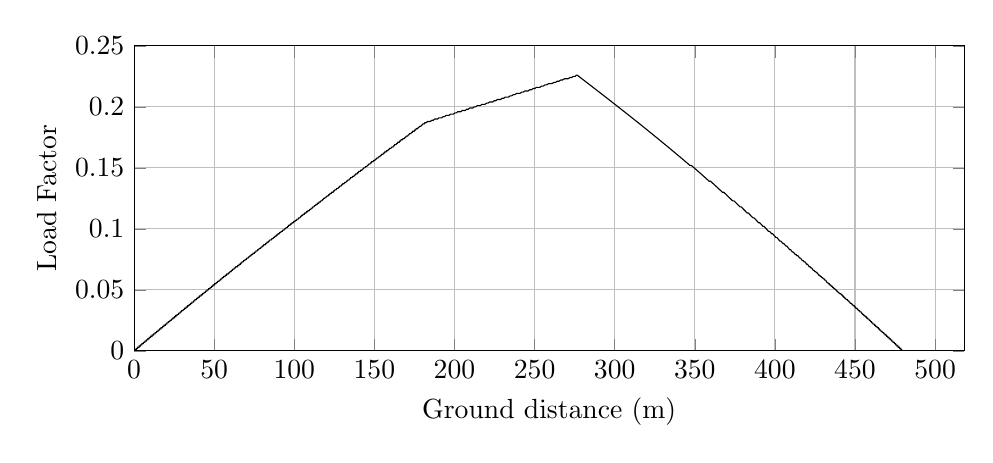 %LoadFactor_vs_GroundDistance
\begin{tikzpicture}

\begin{axis}[
width=\textwidth,
height=0.45\textwidth,
scaled ticks=false, tick label style={/pgf/number format/fixed},
xmin=0.0,
xmax=518.23,
xlabel={Ground distance (m)},
xmajorgrids,
ymin=0.0,
ymax=0.25,
ylabel={Load Factor },
ytick={0,0.05,0.1,0.15,0.2,0.25},
ymajorgrids,
legend style={at={(1.03,0.5)},anchor=west,draw=black,fill=white,legend cell align=left}
]

\addplot [
color=black,
solid
]
table[row sep=crcr]{
1.36E-8	1.537E-11\\
3.027E-7	3.42E-10\\
2.959E-6	3.345E-9\\
1.539E-5	1.74E-8\\
5.361E-5	6.059E-8\\
1.622E-4	1.833E-7\\
3.721E-4	4.206E-7\\
6.84E-4	7.73E-7\\
0.001	1.241E-6\\
0.002	1.819E-6\\
0.002	2.509E-6\\
0.003	3.253E-6\\
0.004	4.163E-6\\
0.005	5.151E-6\\
0.006	6.283E-6\\
0.007	7.517E-6\\
0.008	8.81E-6\\
0.009	1.025E-5\\
0.01	1.181E-5\\
0.012	1.347E-5\\
0.013	1.521E-5\\
0.015	1.71E-5\\
0.017	1.911E-5\\
0.019	2.117E-5\\
0.021	2.341E-5\\
0.023	2.574E-5\\
0.025	2.821E-5\\
0.027	3.078E-5\\
0.03	3.346E-5\\
0.032	3.621E-5\\
0.035	3.913E-5\\
0.037	4.215E-5\\
0.04	4.53E-5\\
0.043	4.854E-5\\
0.046	5.189E-5\\
0.049	5.534E-5\\
0.052	5.891E-5\\
0.055	6.263E-5\\
0.059	6.644E-5\\
0.062	7.042E-5\\
0.066	7.454E-5\\
0.07	7.87E-5\\
0.073	8.302E-5\\
0.077	8.742E-5\\
0.081	9.195E-5\\
0.085	9.656E-5\\
0.09	1.013E-4\\
0.094	1.062E-4\\
0.098	1.112E-4\\
0.103	1.163E-4\\
0.108	1.216E-4\\
0.112	1.269E-4\\
0.117	1.324E-4\\
0.122	1.38E-4\\
0.127	1.438E-4\\
0.132	1.495E-4\\
0.138	1.555E-4\\
0.143	1.615E-4\\
0.148	1.676E-4\\
0.154	1.739E-4\\
0.16	1.804E-4\\
0.166	1.87E-4\\
0.172	1.938E-4\\
0.178	2.006E-4\\
0.184	2.075E-4\\
0.19	2.145E-4\\
0.196	2.217E-4\\
0.203	2.291E-4\\
0.21	2.367E-4\\
0.216	2.443E-4\\
0.223	2.52E-4\\
0.23	2.597E-4\\
0.237	2.679E-4\\
0.244	2.759E-4\\
0.251	2.84E-4\\
0.259	2.923E-4\\
0.266	3.007E-4\\
0.274	3.093E-4\\
0.282	3.18E-4\\
0.289	3.269E-4\\
0.298	3.36E-4\\
0.306	3.452E-4\\
0.314	3.544E-4\\
0.322	3.637E-4\\
0.33	3.731E-4\\
0.339	3.827E-4\\
0.347	3.923E-4\\
0.356	4.022E-4\\
0.365	4.125E-4\\
0.374	4.226E-4\\
0.384	4.331E-4\\
0.393	4.435E-4\\
0.402	4.541E-4\\
0.412	4.647E-4\\
0.421	4.758E-4\\
0.431	4.867E-4\\
0.441	4.982E-4\\
0.451	5.095E-4\\
0.461	5.209E-4\\
0.472	5.326E-4\\
0.482	5.443E-4\\
0.493	5.565E-4\\
0.504	5.685E-4\\
0.514	5.805E-4\\
0.525	5.93E-4\\
0.536	6.054E-4\\
0.547	6.176E-4\\
0.559	6.304E-4\\
0.57	6.432E-4\\
0.582	6.566E-4\\
0.594	6.7E-4\\
0.605	6.833E-4\\
0.617	6.966E-4\\
0.63	7.105E-4\\
0.642	7.243E-4\\
0.654	7.384E-4\\
0.667	7.527E-4\\
0.68	7.669E-4\\
0.693	7.815E-4\\
0.706	7.963E-4\\
0.718	8.107E-4\\
0.732	8.257E-4\\
0.745	8.406E-4\\
0.759	8.56E-4\\
0.773	8.716E-4\\
0.786	8.872E-4\\
0.8	9.031E-4\\
0.815	9.191E-4\\
0.829	9.356E-4\\
0.844	9.519E-4\\
0.858	9.68E-4\\
0.873	9.844E-4\\
0.888	0.001\\
0.903	0.001\\
0.918	0.001\\
0.934	0.001\\
0.949	0.001\\
0.965	0.001\\
0.98	0.001\\
0.996	0.001\\
1.012	0.001\\
1.028	0.001\\
1.044	0.001\\
1.061	0.001\\
1.077	0.001\\
1.094	0.001\\
1.111	0.001\\
1.128	0.001\\
1.145	0.001\\
1.162	0.001\\
1.18	0.001\\
1.198	0.001\\
1.215	0.001\\
1.234	0.001\\
1.252	0.001\\
1.27	0.001\\
1.289	0.001\\
1.308	0.001\\
1.327	0.001\\
1.346	0.002\\
1.365	0.002\\
1.385	0.002\\
1.405	0.002\\
1.425	0.002\\
1.445	0.002\\
1.466	0.002\\
1.485	0.002\\
1.505	0.002\\
1.526	0.002\\
1.546	0.002\\
1.567	0.002\\
1.588	0.002\\
1.609	0.002\\
1.63	0.002\\
1.652	0.002\\
1.674	0.002\\
1.696	0.002\\
1.717	0.002\\
1.74	0.002\\
1.763	0.002\\
1.786	0.002\\
1.809	0.002\\
1.832	0.002\\
1.856	0.002\\
1.879	0.002\\
1.903	0.002\\
1.927	0.002\\
1.952	0.002\\
1.976	0.002\\
2.0	0.002\\
2.025	0.002\\
2.05	0.002\\
2.075	0.002\\
2.1	0.002\\
2.126	0.002\\
2.152	0.002\\
2.177	0.002\\
2.203	0.002\\
2.23	0.003\\
2.257	0.003\\
2.284	0.003\\
2.311	0.003\\
2.339	0.003\\
2.366	0.003\\
2.394	0.003\\
2.422	0.003\\
2.45	0.003\\
2.479	0.003\\
2.507	0.003\\
2.535	0.003\\
2.563	0.003\\
2.592	0.003\\
2.621	0.003\\
2.65	0.003\\
2.68	0.003\\
2.709	0.003\\
2.74	0.003\\
2.77	0.003\\
2.801	0.003\\
2.832	0.003\\
2.862	0.003\\
2.893	0.003\\
2.924	0.003\\
2.955	0.003\\
2.987	0.003\\
3.019	0.003\\
3.051	0.003\\
3.083	0.003\\
3.115	0.003\\
3.149	0.004\\
3.182	0.004\\
3.214	0.004\\
3.248	0.004\\
3.282	0.004\\
3.316	0.004\\
3.351	0.004\\
3.386	0.004\\
3.422	0.004\\
3.456	0.004\\
3.491	0.004\\
3.526	0.004\\
3.561	0.004\\
3.597	0.004\\
3.633	0.004\\
3.67	0.004\\
3.708	0.004\\
3.745	0.004\\
3.783	0.004\\
3.821	0.004\\
3.859	0.004\\
3.897	0.004\\
3.935	0.004\\
3.974	0.004\\
4.012	0.005\\
4.052	0.005\\
4.09	0.005\\
4.129	0.005\\
4.168	0.005\\
4.208	0.005\\
4.248	0.005\\
4.289	0.005\\
4.33	0.005\\
4.371	0.005\\
4.412	0.005\\
4.454	0.005\\
4.495	0.005\\
4.537	0.005\\
4.581	0.005\\
4.623	0.005\\
4.666	0.005\\
4.709	0.005\\
4.752	0.005\\
4.796	0.005\\
4.841	0.005\\
4.885	0.005\\
4.929	0.006\\
4.973	0.006\\
5.017	0.006\\
5.063	0.006\\
5.108	0.006\\
5.154	0.006\\
5.199	0.006\\
5.244	0.006\\
5.292	0.006\\
5.338	0.006\\
5.386	0.006\\
5.434	0.006\\
5.481	0.006\\
5.53	0.006\\
5.579	0.006\\
5.626	0.006\\
5.675	0.006\\
5.725	0.006\\
5.774	0.006\\
5.826	0.007\\
5.874	0.007\\
5.923	0.007\\
5.973	0.007\\
6.023	0.007\\
6.074	0.007\\
6.125	0.007\\
6.177	0.007\\
6.23	0.007\\
6.283	0.007\\
6.335	0.007\\
6.388	0.007\\
6.441	0.007\\
6.495	0.007\\
6.55	0.007\\
6.604	0.007\\
6.658	0.007\\
6.712	0.007\\
6.767	0.008\\
6.822	0.008\\
6.877	0.008\\
6.934	0.008\\
6.989	0.008\\
7.046	0.008\\
7.103	0.008\\
7.16	0.008\\
7.218	0.008\\
7.277	0.008\\
7.335	0.008\\
7.393	0.008\\
7.452	0.008\\
7.512	0.008\\
7.573	0.008\\
7.632	0.009\\
7.693	0.009\\
7.753	0.009\\
7.814	0.009\\
7.876	0.009\\
7.938	0.009\\
8.001	0.009\\
8.065	0.009\\
8.127	0.009\\
8.19	0.009\\
8.253	0.009\\
8.316	0.009\\
8.38	0.009\\
8.445	0.009\\
8.51	0.009\\
8.574	0.01\\
8.639	0.01\\
8.707	0.01\\
8.773	0.01\\
8.839	0.01\\
8.906	0.01\\
8.972	0.01\\
9.039	0.01\\
9.107	0.01\\
9.175	0.01\\
9.244	0.01\\
9.312	0.01\\
9.382	0.01\\
9.451	0.011\\
9.521	0.011\\
9.591	0.011\\
9.662	0.011\\
9.734	0.011\\
9.806	0.011\\
9.878	0.011\\
9.952	0.011\\
10.024	0.011\\
10.096	0.011\\
10.168	0.011\\
10.241	0.011\\
10.315	0.011\\
10.39	0.012\\
10.465	0.012\\
10.541	0.012\\
10.618	0.012\\
10.693	0.012\\
10.77	0.012\\
10.847	0.012\\
10.925	0.012\\
11.003	0.012\\
11.082	0.012\\
11.159	0.012\\
11.239	0.012\\
11.317	0.013\\
11.396	0.013\\
11.478	0.013\\
11.557	0.013\\
11.637	0.013\\
11.718	0.013\\
11.8	0.013\\
11.882	0.013\\
11.964	0.013\\
12.046	0.013\\
12.13	0.013\\
12.214	0.014\\
12.296	0.014\\
12.381	0.014\\
12.465	0.014\\
12.55	0.014\\
12.635	0.014\\
12.721	0.014\\
12.807	0.014\\
12.893	0.014\\
12.978	0.014\\
13.065	0.014\\
13.152	0.015\\
13.241	0.015\\
13.33	0.015\\
13.417	0.015\\
13.507	0.015\\
13.596	0.015\\
13.687	0.015\\
13.779	0.015\\
13.873	0.015\\
13.964	0.015\\
14.056	0.016\\
14.149	0.016\\
14.243	0.016\\
14.339	0.016\\
14.431	0.016\\
14.524	0.016\\
14.619	0.016\\
14.715	0.016\\
14.81	0.016\\
14.903	0.016\\
15.001	0.017\\
15.098	0.017\\
15.197	0.017\\
15.295	0.017\\
15.393	0.017\\
15.49	0.017\\
15.588	0.017\\
15.688	0.017\\
15.787	0.017\\
15.887	0.018\\
15.988	0.018\\
16.088	0.018\\
16.191	0.018\\
16.292	0.018\\
16.396	0.018\\
16.498	0.018\\
16.601	0.018\\
16.706	0.018\\
16.811	0.019\\
16.918	0.019\\
17.023	0.019\\
17.129	0.019\\
17.235	0.019\\
17.341	0.019\\
17.448	0.019\\
17.557	0.019\\
17.666	0.019\\
17.775	0.02\\
17.885	0.02\\
17.996	0.02\\
18.109	0.02\\
18.22	0.02\\
18.333	0.02\\
18.445	0.02\\
18.557	0.02\\
18.669	0.021\\
18.782	0.021\\
18.896	0.021\\
19.009	0.021\\
19.124	0.021\\
19.241	0.021\\
19.355	0.021\\
19.47	0.021\\
19.585	0.022\\
19.705	0.022\\
19.821	0.022\\
19.941	0.022\\
20.061	0.022\\
20.177	0.022\\
20.298	0.022\\
20.42	0.022\\
20.542	0.023\\
20.662	0.023\\
20.784	0.023\\
20.904	0.023\\
21.028	0.023\\
21.148	0.023\\
21.271	0.023\\
21.393	0.024\\
21.514	0.024\\
21.637	0.024\\
21.759	0.024\\
21.885	0.024\\
22.01	0.024\\
22.136	0.024\\
22.264	0.024\\
22.393	0.025\\
22.521	0.025\\
22.649	0.025\\
22.775	0.025\\
22.903	0.025\\
23.032	0.025\\
23.163	0.025\\
23.295	0.026\\
23.427	0.026\\
23.559	0.026\\
23.687	0.026\\
23.818	0.026\\
23.948	0.026\\
24.077	0.026\\
24.21	0.027\\
24.345	0.027\\
24.477	0.027\\
24.61	0.027\\
24.747	0.027\\
24.883	0.027\\
25.017	0.027\\
25.154	0.028\\
25.29	0.028\\
25.425	0.028\\
25.562	0.028\\
25.701	0.028\\
25.837	0.028\\
25.975	0.028\\
26.003	0.029\\
26.021	0.029\\
26.031	0.029\\
26.058	0.029\\
26.061	0.029\\
26.064	0.029\\
26.066	0.029\\
26.068	0.029\\
26.07	0.029\\
26.078	0.029\\
26.103	0.029\\
26.167	0.029\\
26.298	0.029\\
26.427	0.029\\
26.556	0.029\\
26.686	0.029\\
26.818	0.029\\
26.949	0.03\\
27.08	0.03\\
27.215	0.03\\
27.348	0.03\\
27.482	0.03\\
27.617	0.03\\
27.753	0.03\\
27.889	0.031\\
28.024	0.031\\
28.161	0.031\\
28.298	0.031\\
28.435	0.031\\
28.574	0.031\\
28.714	0.031\\
28.853	0.032\\
28.992	0.032\\
29.133	0.032\\
29.275	0.032\\
29.416	0.032\\
29.558	0.032\\
29.702	0.033\\
29.847	0.033\\
29.99	0.033\\
30.132	0.033\\
30.277	0.033\\
30.422	0.033\\
30.566	0.033\\
30.712	0.034\\
30.857	0.034\\
31.007	0.034\\
31.154	0.034\\
31.303	0.034\\
31.451	0.034\\
31.603	0.035\\
31.755	0.035\\
31.906	0.035\\
32.056	0.035\\
32.21	0.035\\
32.36	0.035\\
32.512	0.036\\
32.665	0.036\\
32.821	0.036\\
32.977	0.036\\
33.131	0.036\\
33.289	0.036\\
33.444	0.037\\
33.6	0.037\\
33.757	0.037\\
33.917	0.037\\
34.074	0.037\\
34.233	0.037\\
34.393	0.038\\
34.554	0.038\\
34.714	0.038\\
34.876	0.038\\
35.037	0.038\\
35.2	0.038\\
35.363	0.039\\
35.527	0.039\\
35.691	0.039\\
35.855	0.039\\
36.017	0.039\\
36.182	0.04\\
36.349	0.04\\
36.514	0.04\\
36.681	0.04\\
36.846	0.04\\
37.013	0.04\\
37.182	0.041\\
37.351	0.041\\
37.52	0.041\\
37.69	0.041\\
37.86	0.041\\
38.028	0.042\\
38.199	0.042\\
38.373	0.042\\
38.547	0.042\\
38.719	0.042\\
38.892	0.042\\
39.062	0.043\\
39.238	0.043\\
39.412	0.043\\
39.585	0.043\\
39.761	0.043\\
39.937	0.044\\
40.114	0.044\\
40.291	0.044\\
40.468	0.044\\
40.646	0.044\\
40.824	0.045\\
41.001	0.045\\
41.18	0.045\\
41.36	0.045\\
41.539	0.045\\
41.72	0.045\\
41.899	0.046\\
42.081	0.046\\
42.265	0.046\\
42.445	0.046\\
42.627	0.046\\
42.811	0.047\\
42.994	0.047\\
43.178	0.047\\
43.362	0.047\\
43.546	0.047\\
43.732	0.048\\
43.917	0.048\\
44.105	0.048\\
44.294	0.048\\
44.479	0.048\\
44.665	0.049\\
44.852	0.049\\
45.038	0.049\\
45.227	0.049\\
45.416	0.049\\
45.605	0.05\\
45.794	0.05\\
45.987	0.05\\
46.178	0.05\\
46.368	0.05\\
46.559	0.051\\
46.751	0.051\\
46.942	0.051\\
47.137	0.051\\
47.334	0.051\\
47.53	0.052\\
47.723	0.052\\
47.919	0.052\\
48.113	0.052\\
48.311	0.052\\
48.509	0.053\\
48.705	0.053\\
48.903	0.053\\
49.1	0.053\\
49.297	0.054\\
49.495	0.054\\
49.694	0.054\\
49.895	0.054\\
50.097	0.054\\
50.296	0.055\\
50.498	0.055\\
50.7	0.055\\
50.903	0.055\\
51.105	0.055\\
51.308	0.056\\
51.51	0.056\\
51.714	0.056\\
51.918	0.056\\
52.121	0.057\\
52.326	0.057\\
52.532	0.057\\
52.739	0.057\\
52.944	0.057\\
53.154	0.058\\
53.361	0.058\\
53.571	0.058\\
53.778	0.058\\
53.988	0.058\\
54.196	0.059\\
54.407	0.059\\
54.617	0.059\\
54.827	0.059\\
55.04	0.06\\
55.254	0.06\\
55.467	0.06\\
55.681	0.06\\
55.895	0.061\\
56.109	0.061\\
56.326	0.061\\
56.542	0.061\\
56.761	0.061\\
56.977	0.062\\
57.196	0.062\\
57.413	0.062\\
57.634	0.062\\
57.854	0.063\\
58.074	0.063\\
58.294	0.063\\
58.516	0.063\\
58.738	0.063\\
58.96	0.064\\
59.183	0.064\\
59.406	0.064\\
59.631	0.064\\
59.856	0.065\\
60.084	0.065\\
60.308	0.065\\
60.535	0.065\\
60.764	0.066\\
60.991	0.066\\
61.218	0.066\\
61.447	0.066\\
61.674	0.067\\
61.907	0.067\\
62.137	0.067\\
62.366	0.067\\
62.596	0.068\\
62.828	0.068\\
63.06	0.068\\
63.293	0.068\\
63.526	0.069\\
63.76	0.069\\
63.993	0.069\\
64.231	0.069\\
64.471	0.069\\
64.709	0.07\\
64.949	0.07\\
65.187	0.07\\
65.427	0.07\\
65.666	0.071\\
65.909	0.071\\
66.151	0.071\\
66.395	0.071\\
66.638	0.072\\
66.882	0.072\\
67.124	0.072\\
67.368	0.073\\
67.616	0.073\\
67.861	0.073\\
68.11	0.073\\
68.356	0.074\\
68.605	0.074\\
68.855	0.074\\
69.104	0.074\\
69.358	0.075\\
69.612	0.075\\
69.863	0.075\\
70.117	0.075\\
70.371	0.076\\
70.625	0.076\\
70.88	0.076\\
71.135	0.076\\
71.395	0.077\\
71.653	0.077\\
71.915	0.077\\
72.172	0.077\\
72.433	0.078\\
72.693	0.078\\
72.956	0.078\\
73.217	0.079\\
73.482	0.079\\
73.743	0.079\\
74.008	0.079\\
74.275	0.08\\
74.545	0.08\\
74.816	0.08\\
75.083	0.08\\
75.354	0.081\\
75.628	0.081\\
75.899	0.081\\
76.17	0.082\\
76.443	0.082\\
76.716	0.082\\
76.993	0.082\\
77.27	0.083\\
77.548	0.083\\
77.826	0.083\\
78.104	0.084\\
78.386	0.084\\
78.669	0.084\\
78.954	0.084\\
79.237	0.085\\
79.519	0.085\\
79.806	0.085\\
80.092	0.086\\
80.379	0.086\\
80.669	0.086\\
80.96	0.087\\
81.251	0.087\\
81.543	0.087\\
81.836	0.087\\
82.131	0.088\\
82.428	0.088\\
82.728	0.088\\
83.027	0.089\\
83.33	0.089\\
83.63	0.089\\
83.93	0.09\\
84.234	0.09\\
84.537	0.09\\
84.841	0.091\\
85.148	0.091\\
85.455	0.091\\
85.762	0.091\\
86.072	0.092\\
86.384	0.092\\
86.697	0.092\\
87.012	0.093\\
87.327	0.093\\
87.645	0.093\\
87.962	0.094\\
88.278	0.094\\
88.601	0.094\\
88.921	0.095\\
89.242	0.095\\
89.566	0.095\\
89.888	0.096\\
90.214	0.096\\
90.541	0.096\\
90.867	0.097\\
91.197	0.097\\
91.527	0.097\\
91.856	0.098\\
92.191	0.098\\
92.528	0.098\\
92.867	0.099\\
93.203	0.099\\
93.537	0.099\\
93.876	0.1\\
94.209	0.1\\
94.55	0.1\\
94.891	0.101\\
95.231	0.101\\
95.574	0.101\\
95.914	0.102\\
96.257	0.102\\
96.6	0.103\\
96.942	0.103\\
97.286	0.103\\
97.629	0.104\\
97.971	0.104\\
98.312	0.104\\
98.656	0.105\\
99.001	0.105\\
99.35	0.105\\
99.695	0.106\\
100.041	0.106\\
100.386	0.106\\
100.729	0.107\\
101.074	0.107\\
101.419	0.107\\
101.763	0.108\\
102.111	0.108\\
102.456	0.108\\
102.798	0.109\\
103.141	0.109\\
103.485	0.109\\
103.829	0.11\\
104.172	0.11\\
104.512	0.111\\
104.86	0.111\\
105.205	0.111\\
105.548	0.112\\
105.888	0.112\\
106.233	0.112\\
106.575	0.113\\
106.916	0.113\\
107.257	0.113\\
107.599	0.114\\
107.937	0.114\\
108.275	0.114\\
108.288	0.114\\
108.3	0.114\\
108.309	0.114\\
108.317	0.114\\
108.325	0.114\\
108.339	0.114\\
108.351	0.114\\
108.395	0.114\\
108.53	0.115\\
108.799	0.115\\
109.105	0.115\\
109.415	0.115\\
109.723	0.116\\
110.032	0.116\\
110.341	0.116\\
110.653	0.117\\
110.971	0.117\\
111.289	0.117\\
111.609	0.118\\
111.928	0.118\\
112.248	0.118\\
112.572	0.119\\
112.895	0.119\\
113.22	0.119\\
113.549	0.12\\
113.877	0.12\\
114.209	0.12\\
114.541	0.121\\
114.878	0.121\\
115.216	0.121\\
115.555	0.122\\
115.897	0.122\\
116.24	0.122\\
116.585	0.123\\
116.928	0.123\\
117.275	0.123\\
117.624	0.124\\
117.974	0.124\\
118.327	0.125\\
118.682	0.125\\
119.039	0.125\\
119.397	0.126\\
119.755	0.126\\
120.113	0.126\\
120.474	0.127\\
120.841	0.127\\
121.205	0.127\\
121.573	0.128\\
121.941	0.128\\
122.31	0.129\\
122.683	0.129\\
123.053	0.129\\
123.428	0.13\\
123.804	0.13\\
124.178	0.13\\
124.552	0.131\\
124.926	0.131\\
125.305	0.132\\
125.681	0.132\\
126.061	0.132\\
126.445	0.133\\
126.827	0.133\\
127.207	0.133\\
127.593	0.134\\
127.971	0.134\\
128.355	0.135\\
128.737	0.135\\
129.12	0.135\\
129.501	0.136\\
129.884	0.136\\
130.268	0.137\\
130.652	0.137\\
131.037	0.137\\
131.423	0.138\\
131.809	0.138\\
132.193	0.138\\
132.58	0.139\\
132.962	0.139\\
133.345	0.14\\
133.728	0.14\\
134.115	0.14\\
134.501	0.141\\
134.886	0.141\\
135.27	0.142\\
135.651	0.142\\
136.035	0.142\\
136.417	0.143\\
136.799	0.143\\
137.18	0.143\\
137.564	0.144\\
137.945	0.144\\
138.33	0.145\\
138.713	0.145\\
139.096	0.145\\
139.48	0.146\\
139.863	0.146\\
140.247	0.147\\
140.632	0.147\\
141.016	0.147\\
141.4	0.148\\
141.784	0.148\\
142.167	0.148\\
142.552	0.149\\
142.936	0.149\\
143.322	0.15\\
143.706	0.15\\
144.09	0.15\\
144.477	0.151\\
144.864	0.151\\
145.248	0.151\\
145.63	0.152\\
146.013	0.152\\
146.397	0.153\\
146.78	0.153\\
147.165	0.153\\
147.547	0.154\\
147.931	0.154\\
148.315	0.155\\
148.7	0.155\\
149.087	0.155\\
149.471	0.156\\
149.855	0.156\\
150.238	0.156\\
150.622	0.157\\
151.008	0.157\\
151.395	0.158\\
151.78	0.158\\
152.165	0.158\\
152.551	0.159\\
152.94	0.159\\
153.325	0.159\\
153.712	0.16\\
154.1	0.16\\
154.489	0.161\\
154.879	0.161\\
155.268	0.161\\
155.656	0.162\\
156.044	0.162\\
156.435	0.163\\
156.821	0.163\\
157.211	0.163\\
157.6	0.164\\
157.99	0.164\\
158.381	0.164\\
158.773	0.165\\
159.164	0.165\\
159.554	0.166\\
159.946	0.166\\
160.338	0.166\\
160.73	0.167\\
161.124	0.167\\
161.519	0.167\\
161.914	0.168\\
162.31	0.168\\
162.706	0.169\\
163.103	0.169\\
163.5	0.169\\
163.896	0.17\\
164.293	0.17\\
164.688	0.171\\
165.086	0.171\\
165.485	0.171\\
165.883	0.172\\
166.282	0.172\\
166.683	0.173\\
167.085	0.173\\
167.486	0.173\\
167.889	0.174\\
168.29	0.174\\
168.692	0.174\\
169.097	0.175\\
169.501	0.175\\
169.907	0.176\\
170.312	0.176\\
170.718	0.176\\
171.124	0.177\\
171.533	0.177\\
171.942	0.178\\
172.35	0.178\\
172.76	0.178\\
173.171	0.179\\
173.583	0.179\\
173.993	0.18\\
174.401	0.18\\
174.816	0.18\\
175.23	0.181\\
175.643	0.181\\
176.054	0.182\\
176.469	0.182\\
176.883	0.182\\
177.3	0.183\\
177.719	0.183\\
178.135	0.184\\
178.555	0.184\\
178.975	0.184\\
179.397	0.185\\
179.818	0.185\\
180.241	0.186\\
180.666	0.186\\
181.09	0.186\\
181.514	0.187\\
181.611	0.187\\
181.938	0.187\\
182.363	0.187\\
183.208	0.188\\
184.086	0.188\\
184.964	0.188\\
185.846	0.189\\
186.726	0.189\\
187.618	0.19\\
188.504	0.19\\
189.393	0.19\\
190.283	0.191\\
191.176	0.191\\
192.066	0.191\\
192.962	0.192\\
193.856	0.192\\
194.761	0.193\\
195.671	0.193\\
196.574	0.193\\
197.491	0.194\\
198.403	0.194\\
199.321	0.194\\
200.235	0.195\\
201.149	0.195\\
202.068	0.196\\
202.986	0.196\\
203.91	0.196\\
204.835	0.197\\
205.762	0.197\\
206.694	0.197\\
207.628	0.198\\
208.56	0.198\\
209.499	0.199\\
210.44	0.199\\
211.375	0.199\\
212.318	0.2\\
213.271	0.2\\
214.218	0.201\\
215.175	0.201\\
216.132	0.201\\
217.082	0.202\\
218.037	0.202\\
218.992	0.202\\
219.953	0.203\\
220.913	0.203\\
221.882	0.204\\
222.853	0.204\\
223.821	0.204\\
224.792	0.205\\
225.779	0.205\\
226.759	0.206\\
227.738	0.206\\
228.719	0.206\\
229.716	0.207\\
230.713	0.207\\
231.71	0.208\\
232.71	0.208\\
233.705	0.208\\
234.71	0.209\\
235.714	0.209\\
236.732	0.21\\
237.747	0.21\\
238.761	0.211\\
239.785	0.211\\
240.81	0.211\\
241.835	0.212\\
242.864	0.212\\
243.891	0.213\\
244.925	0.213\\
245.954	0.213\\
246.987	0.214\\
248.037	0.214\\
249.07	0.215\\
250.122	0.215\\
251.191	0.216\\
252.253	0.216\\
253.306	0.216\\
254.37	0.217\\
255.431	0.217\\
256.51	0.218\\
257.591	0.218\\
258.684	0.219\\
259.764	0.219\\
260.858	0.219\\
261.944	0.22\\
263.042	0.22\\
264.16	0.221\\
265.27	0.221\\
266.384	0.222\\
267.485	0.222\\
268.591	0.223\\
269.716	0.223\\
270.845	0.223\\
271.989	0.224\\
273.129	0.224\\
274.26	0.225\\
275.414	0.225\\
276.09	0.226\\
276.574	0.226\\
277.569	0.225\\
278.552	0.224\\
279.528	0.223\\
280.528	0.222\\
281.52	0.221\\
282.509	0.22\\
283.5	0.219\\
284.479	0.218\\
285.466	0.217\\
286.464	0.216\\
287.444	0.215\\
288.428	0.214\\
289.402	0.213\\
290.394	0.212\\
291.379	0.211\\
292.368	0.21\\
293.356	0.209\\
294.336	0.208\\
295.314	0.207\\
296.301	0.206\\
297.27	0.205\\
298.242	0.204\\
299.224	0.203\\
300.189	0.202\\
301.161	0.201\\
302.127	0.2\\
303.099	0.199\\
304.068	0.198\\
305.044	0.197\\
306.016	0.196\\
306.981	0.195\\
307.946	0.194\\
308.908	0.193\\
309.872	0.192\\
310.821	0.191\\
311.781	0.19\\
312.74	0.189\\
313.7	0.188\\
314.657	0.187\\
315.606	0.186\\
316.555	0.185\\
317.502	0.184\\
318.455	0.183\\
319.396	0.182\\
320.332	0.181\\
321.275	0.18\\
322.215	0.179\\
323.153	0.178\\
324.094	0.177\\
325.035	0.176\\
325.965	0.175\\
326.894	0.174\\
327.821	0.173\\
328.744	0.172\\
329.677	0.171\\
330.61	0.17\\
331.535	0.169\\
332.46	0.168\\
333.376	0.167\\
334.304	0.166\\
335.217	0.165\\
336.13	0.164\\
337.042	0.163\\
337.953	0.162\\
338.872	0.161\\
339.779	0.16\\
340.689	0.159\\
341.596	0.158\\
342.494	0.157\\
343.391	0.156\\
344.284	0.155\\
345.177	0.154\\
346.066	0.153\\
346.947	0.152\\
347.832	0.152\\
348.716	0.151\\
349.585	0.15\\
350.457	0.149\\
351.324	0.148\\
352.192	0.147\\
353.057	0.146\\
353.909	0.145\\
354.766	0.144\\
355.62	0.143\\
356.47	0.142\\
357.322	0.141\\
358.167	0.14\\
359.019	0.139\\
359.857	0.139\\
360.694	0.138\\
361.523	0.137\\
362.345	0.136\\
363.173	0.135\\
363.994	0.134\\
364.818	0.133\\
365.631	0.132\\
366.443	0.131\\
367.249	0.13\\
368.058	0.13\\
368.856	0.129\\
369.653	0.128\\
370.451	0.127\\
371.244	0.126\\
372.027	0.125\\
372.809	0.124\\
373.592	0.123\\
374.372	0.123\\
375.15	0.122\\
375.921	0.121\\
376.689	0.12\\
377.452	0.119\\
378.211	0.118\\
378.963	0.118\\
379.724	0.117\\
380.466	0.116\\
381.211	0.115\\
381.952	0.114\\
382.686	0.113\\
383.418	0.113\\
384.143	0.112\\
384.868	0.111\\
385.589	0.11\\
386.303	0.109\\
387.012	0.109\\
387.725	0.108\\
388.442	0.107\\
389.141	0.106\\
389.841	0.105\\
390.539	0.105\\
391.237	0.104\\
391.931	0.103\\
392.612	0.102\\
393.294	0.102\\
393.972	0.101\\
394.655	0.1\\
395.315	0.099\\
395.98	0.098\\
396.651	0.098\\
397.31	0.097\\
397.96	0.096\\
398.613	0.096\\
399.263	0.095\\
399.918	0.094\\
400.56	0.093\\
401.198	0.093\\
401.832	0.092\\
402.461	0.091\\
403.093	0.09\\
403.719	0.09\\
404.334	0.089\\
404.959	0.088\\
405.578	0.088\\
406.189	0.087\\
406.798	0.086\\
407.397	0.086\\
408.005	0.085\\
408.603	0.084\\
409.193	0.083\\
409.779	0.083\\
410.349	0.082\\
410.94	0.081\\
411.514	0.081\\
412.092	0.08\\
412.675	0.079\\
413.247	0.079\\
413.81	0.078\\
414.377	0.078\\
414.933	0.077\\
415.491	0.076\\
416.038	0.076\\
416.582	0.075\\
417.138	0.074\\
417.679	0.074\\
418.221	0.073\\
418.758	0.073\\
419.293	0.072\\
419.821	0.071\\
420.346	0.071\\
420.875	0.07\\
421.402	0.069\\
421.924	0.069\\
422.44	0.068\\
422.948	0.068\\
423.468	0.067\\
423.97	0.066\\
424.475	0.066\\
424.978	0.065\\
425.467	0.065\\
425.961	0.064\\
426.459	0.064\\
426.945	0.063\\
427.426	0.062\\
427.907	0.062\\
428.382	0.061\\
428.862	0.061\\
429.325	0.06\\
429.797	0.06\\
430.261	0.059\\
430.723	0.059\\
431.19	0.058\\
431.648	0.058\\
432.107	0.057\\
432.562	0.056\\
433.013	0.056\\
433.452	0.055\\
433.898	0.055\\
434.334	0.054\\
434.779	0.054\\
435.212	0.053\\
435.642	0.053\\
436.076	0.052\\
436.508	0.052\\
436.935	0.051\\
437.357	0.051\\
437.785	0.05\\
438.205	0.05\\
438.624	0.049\\
439.036	0.049\\
439.446	0.048\\
439.847	0.048\\
440.253	0.047\\
440.656	0.047\\
441.052	0.047\\
441.454	0.046\\
441.848	0.046\\
442.239	0.045\\
442.625	0.045\\
443.011	0.044\\
443.388	0.044\\
443.769	0.043\\
444.144	0.043\\
444.517	0.042\\
444.902	0.042\\
445.274	0.042\\
445.636	0.041\\
446.003	0.041\\
446.375	0.04\\
446.738	0.04\\
447.096	0.039\\
447.45	0.039\\
447.803	0.039\\
448.153	0.038\\
448.496	0.038\\
448.842	0.037\\
449.184	0.037\\
449.521	0.037\\
449.861	0.036\\
450.197	0.036\\
450.535	0.035\\
450.866	0.035\\
451.194	0.035\\
451.517	0.034\\
451.839	0.034\\
452.159	0.033\\
452.482	0.033\\
452.805	0.033\\
453.116	0.032\\
453.433	0.032\\
453.741	0.032\\
454.043	0.031\\
454.342	0.031\\
454.643	0.03\\
454.947	0.03\\
455.248	0.03\\
455.536	0.029\\
455.828	0.029\\
456.114	0.029\\
456.397	0.028\\
456.68	0.028\\
456.972	0.028\\
457.252	0.027\\
457.544	0.027\\
457.822	0.027\\
458.101	0.026\\
458.373	0.026\\
458.669	0.026\\
458.934	0.025\\
459.205	0.025\\
459.478	0.025\\
459.737	0.024\\
460.005	0.024\\
460.267	0.024\\
460.522	0.023\\
460.776	0.023\\
461.023	0.023\\
461.27	0.022\\
461.522	0.022\\
461.772	0.022\\
462.018	0.022\\
462.263	0.021\\
462.499	0.021\\
462.735	0.021\\
462.976	0.02\\
463.204	0.02\\
463.432	0.02\\
463.663	0.02\\
463.888	0.019\\
464.117	0.019\\
464.35	0.019\\
464.575	0.019\\
464.791	0.018\\
465.015	0.018\\
465.231	0.018\\
465.439	0.017\\
465.654	0.017\\
465.864	0.017\\
466.07	0.017\\
466.281	0.016\\
466.483	0.016\\
466.683	0.016\\
466.887	0.016\\
467.083	0.015\\
467.285	0.015\\
467.489	0.015\\
467.683	0.015\\
467.876	0.015\\
468.071	0.014\\
468.261	0.014\\
468.442	0.014\\
468.625	0.014\\
468.811	0.013\\
468.988	0.013\\
469.167	0.013\\
469.347	0.013\\
469.519	0.013\\
469.692	0.012\\
469.864	0.012\\
470.026	0.012\\
470.199	0.012\\
470.365	0.012\\
470.533	0.011\\
470.697	0.011\\
470.859	0.011\\
471.022	0.011\\
471.183	0.011\\
471.336	0.01\\
471.493	0.01\\
471.646	0.01\\
471.801	0.01\\
471.95	0.01\\
472.102	0.009\\
472.248	0.009\\
472.395	0.009\\
472.533	0.009\\
472.674	0.009\\
472.818	0.009\\
472.951	0.008\\
473.086	0.008\\
473.227	0.008\\
473.364	0.008\\
473.502	0.008\\
473.63	0.008\\
473.76	0.007\\
473.888	0.007\\
474.012	0.007\\
474.139	0.007\\
474.265	0.007\\
474.383	0.007\\
474.506	0.007\\
474.624	0.006\\
474.739	0.006\\
474.852	0.006\\
474.967	0.006\\
475.081	0.006\\
475.188	0.006\\
475.295	0.006\\
475.401	0.005\\
475.513	0.005\\
475.618	0.005\\
475.716	0.005\\
475.815	0.005\\
475.918	0.005\\
476.015	0.005\\
476.11	0.005\\
476.205	0.004\\
476.299	0.004\\
476.391	0.004\\
476.482	0.004\\
476.567	0.004\\
476.655	0.004\\
476.743	0.004\\
476.829	0.004\\
476.913	0.004\\
476.995	0.003\\
477.078	0.003\\
477.159	0.003\\
477.237	0.003\\
477.314	0.003\\
477.389	0.003\\
477.461	0.003\\
477.532	0.003\\
477.605	0.003\\
477.675	0.003\\
477.742	0.003\\
477.811	0.002\\
477.875	0.002\\
477.941	0.002\\
478.005	0.002\\
478.065	0.002\\
478.124	0.002\\
478.182	0.002\\
478.241	0.002\\
478.3	0.002\\
478.356	0.002\\
478.412	0.002\\
478.464	0.002\\
478.515	0.002\\
478.564	0.002\\
478.612	0.002\\
478.66	0.001\\
478.708	0.001\\
478.753	0.001\\
478.801	0.001\\
478.844	0.001\\
478.89	0.001\\
478.937	0.001\\
478.979	0.001\\
479.019	0.001\\
479.061	9.551E-4\\
479.099	9.085E-4\\
479.137	8.619E-4\\
479.175	8.15E-4\\
479.213	7.692E-4\\
479.248	7.262E-4\\
479.282	6.85E-4\\
479.312	6.479E-4\\
479.342	6.113E-4\\
479.37	5.78E-4\\
479.398	5.43E-4\\
479.427	5.078E-4\\
479.453	4.762E-4\\
479.478	4.46E-4\\
479.503	4.148E-4\\
479.526	3.874E-4\\
479.551	3.568E-4\\
479.573	3.293E-4\\
479.594	3.042E-4\\
479.614	2.788E-4\\
479.634	2.55E-4\\
479.652	2.328E-4\\
479.668	2.132E-4\\
479.685	1.932E-4\\
479.7	1.738E-4\\
479.715	1.555E-4\\
479.729	1.393E-4\\
479.742	1.229E-4\\
479.754	1.081E-4\\
479.765	9.477E-5\\
479.775	8.275E-5\\
479.785	7.093E-5\\
479.792	6.136E-5\\
479.801	5.102E-5\\
479.808	4.227E-5\\
479.815	3.401E-5\\
479.821	2.681E-5\\
479.826	2.054E-5\\
479.831	1.417E-5\\
479.834	9.888E-6\\
479.838	6.144E-6\\
479.84	3.444E-6\\
479.841	1.585E-6\\
479.842	4.981E-7\\
479.843	2.427E-8\\
479.843	1.721E-33\\
};
\end{axis}
\end{tikzpicture}%
